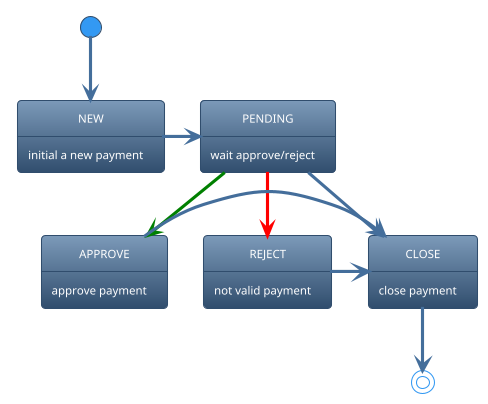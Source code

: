 @startuml
!theme spacelab

NEW : initial a new payment
PENDING: wait approve/reject
APPROVE: approve payment
REJECT: not valid payment
CLOSE: close payment

[*] --> NEW

NEW -> PENDING

PENDING --[#green]> APPROVE
PENDING --[#red]> REJECT
PENDING --> CLOSE

APPROVE -> CLOSE
REJECT -> CLOSE

CLOSE --> [*]

@enduml
